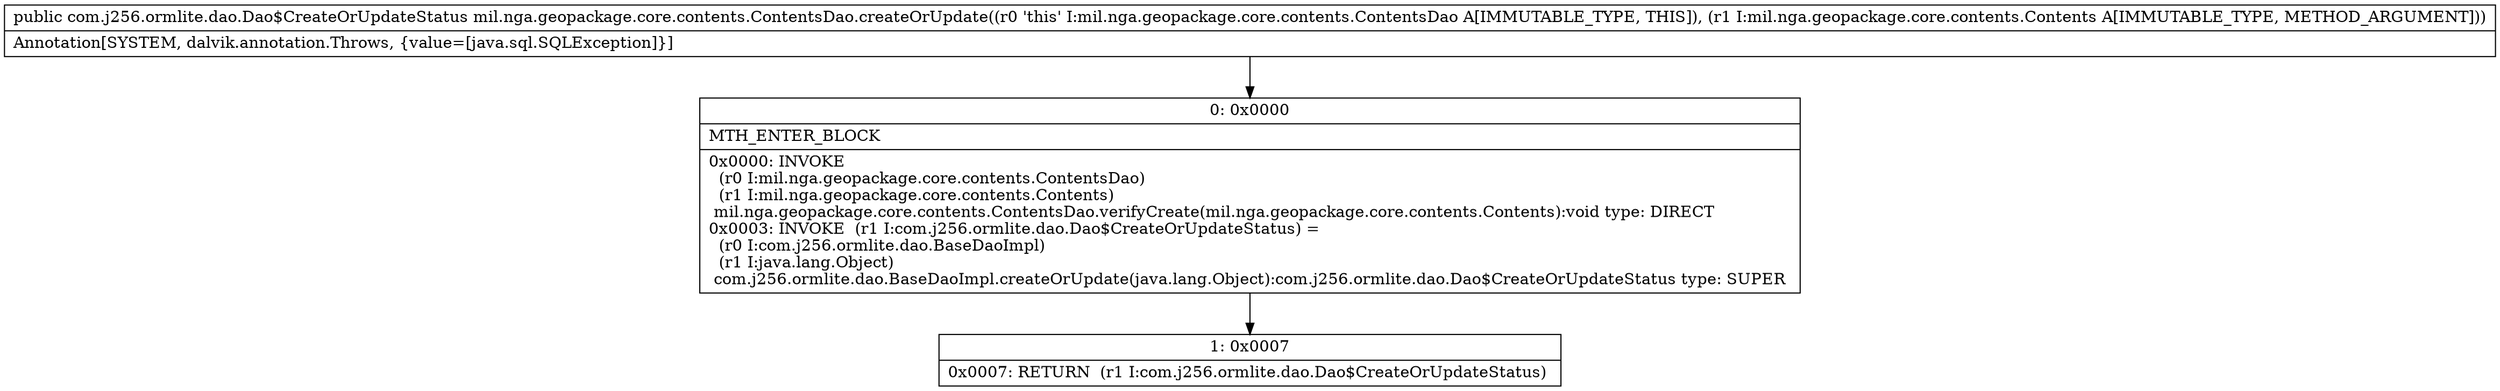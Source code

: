 digraph "CFG formil.nga.geopackage.core.contents.ContentsDao.createOrUpdate(Lmil\/nga\/geopackage\/core\/contents\/Contents;)Lcom\/j256\/ormlite\/dao\/Dao$CreateOrUpdateStatus;" {
Node_0 [shape=record,label="{0\:\ 0x0000|MTH_ENTER_BLOCK\l|0x0000: INVOKE  \l  (r0 I:mil.nga.geopackage.core.contents.ContentsDao)\l  (r1 I:mil.nga.geopackage.core.contents.Contents)\l mil.nga.geopackage.core.contents.ContentsDao.verifyCreate(mil.nga.geopackage.core.contents.Contents):void type: DIRECT \l0x0003: INVOKE  (r1 I:com.j256.ormlite.dao.Dao$CreateOrUpdateStatus) = \l  (r0 I:com.j256.ormlite.dao.BaseDaoImpl)\l  (r1 I:java.lang.Object)\l com.j256.ormlite.dao.BaseDaoImpl.createOrUpdate(java.lang.Object):com.j256.ormlite.dao.Dao$CreateOrUpdateStatus type: SUPER \l}"];
Node_1 [shape=record,label="{1\:\ 0x0007|0x0007: RETURN  (r1 I:com.j256.ormlite.dao.Dao$CreateOrUpdateStatus) \l}"];
MethodNode[shape=record,label="{public com.j256.ormlite.dao.Dao$CreateOrUpdateStatus mil.nga.geopackage.core.contents.ContentsDao.createOrUpdate((r0 'this' I:mil.nga.geopackage.core.contents.ContentsDao A[IMMUTABLE_TYPE, THIS]), (r1 I:mil.nga.geopackage.core.contents.Contents A[IMMUTABLE_TYPE, METHOD_ARGUMENT]))  | Annotation[SYSTEM, dalvik.annotation.Throws, \{value=[java.sql.SQLException]\}]\l}"];
MethodNode -> Node_0;
Node_0 -> Node_1;
}

